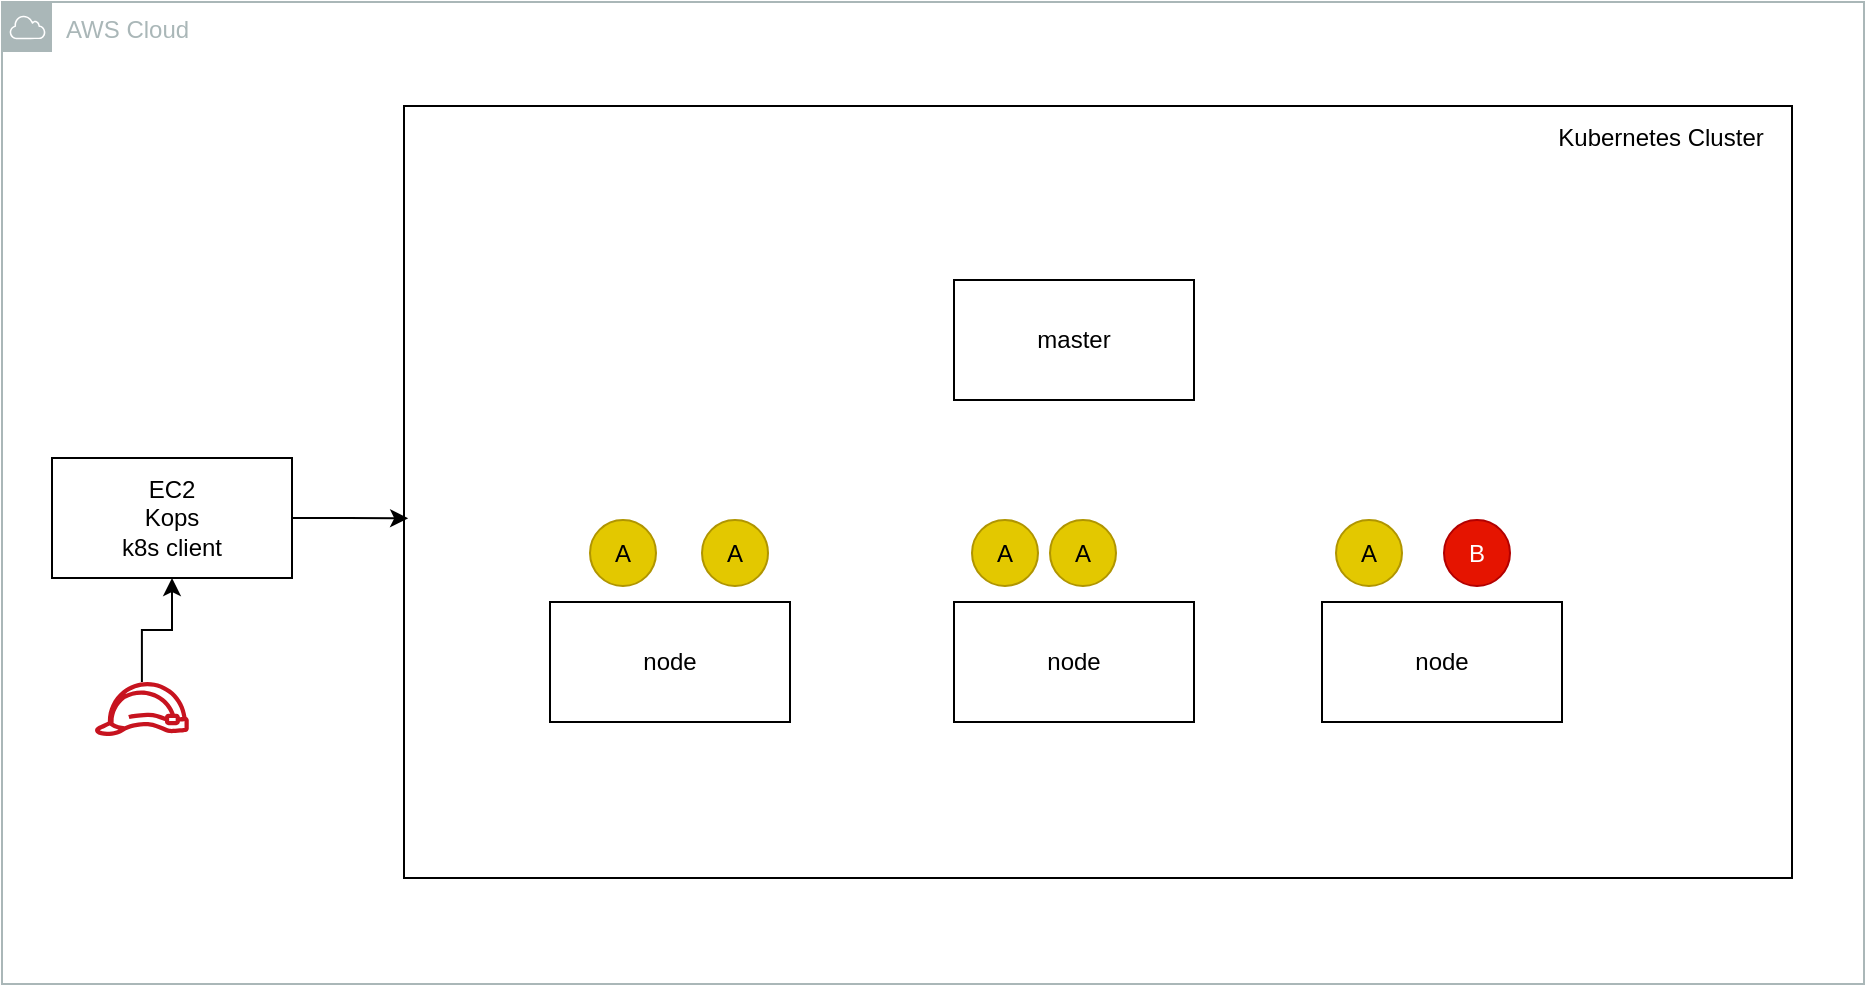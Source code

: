 <mxfile version="14.7.6" type="device"><diagram id="gcpNr63MuIm_iZaUWFVH" name="Page-1"><mxGraphModel dx="1586" dy="519" grid="0" gridSize="10" guides="1" tooltips="1" connect="1" arrows="1" fold="1" page="0" pageScale="1" pageWidth="827" pageHeight="1169" math="0" shadow="0"><root><mxCell id="0"/><mxCell id="1" parent="0"/><mxCell id="PZxYCjxj30ZFym1RM6O6-15" value="AWS Cloud" style="outlineConnect=0;gradientColor=none;html=1;whiteSpace=wrap;fontSize=12;fontStyle=0;shape=mxgraph.aws4.group;grIcon=mxgraph.aws4.group_aws_cloud;strokeColor=#AAB7B8;fillColor=none;verticalAlign=top;align=left;spacingLeft=30;fontColor=#AAB7B8;dashed=0;" vertex="1" parent="1"><mxGeometry x="-61" y="34" width="931" height="491" as="geometry"/></mxCell><mxCell id="PZxYCjxj30ZFym1RM6O6-4" value="" style="rounded=0;whiteSpace=wrap;html=1;" vertex="1" parent="1"><mxGeometry x="140" y="86" width="694" height="386" as="geometry"/></mxCell><mxCell id="PZxYCjxj30ZFym1RM6O6-1" value="node" style="rounded=0;whiteSpace=wrap;html=1;" vertex="1" parent="1"><mxGeometry x="213" y="334" width="120" height="60" as="geometry"/></mxCell><mxCell id="PZxYCjxj30ZFym1RM6O6-2" value="node" style="rounded=0;whiteSpace=wrap;html=1;" vertex="1" parent="1"><mxGeometry x="599" y="334" width="120" height="60" as="geometry"/></mxCell><mxCell id="PZxYCjxj30ZFym1RM6O6-3" value="node" style="rounded=0;whiteSpace=wrap;html=1;" vertex="1" parent="1"><mxGeometry x="415" y="334" width="120" height="60" as="geometry"/></mxCell><mxCell id="PZxYCjxj30ZFym1RM6O6-5" value="master" style="rounded=0;whiteSpace=wrap;html=1;" vertex="1" parent="1"><mxGeometry x="415" y="173" width="120" height="60" as="geometry"/></mxCell><mxCell id="PZxYCjxj30ZFym1RM6O6-6" value="Kubernetes Cluster" style="text;html=1;align=center;verticalAlign=middle;resizable=0;points=[];autosize=1;strokeColor=none;" vertex="1" parent="1"><mxGeometry x="711" y="93" width="113" height="18" as="geometry"/></mxCell><mxCell id="PZxYCjxj30ZFym1RM6O6-7" value="A" style="ellipse;whiteSpace=wrap;html=1;aspect=fixed;fillColor=#e3c800;strokeColor=#B09500;fontColor=#000000;" vertex="1" parent="1"><mxGeometry x="233" y="293" width="33" height="33" as="geometry"/></mxCell><mxCell id="PZxYCjxj30ZFym1RM6O6-8" value="A" style="ellipse;whiteSpace=wrap;html=1;aspect=fixed;fillColor=#e3c800;strokeColor=#B09500;fontColor=#000000;" vertex="1" parent="1"><mxGeometry x="289" y="293" width="33" height="33" as="geometry"/></mxCell><mxCell id="PZxYCjxj30ZFym1RM6O6-9" value="A" style="ellipse;whiteSpace=wrap;html=1;aspect=fixed;fillColor=#e3c800;strokeColor=#B09500;fontColor=#000000;" vertex="1" parent="1"><mxGeometry x="424" y="293" width="33" height="33" as="geometry"/></mxCell><mxCell id="PZxYCjxj30ZFym1RM6O6-10" value="A" style="ellipse;whiteSpace=wrap;html=1;aspect=fixed;fillColor=#e3c800;strokeColor=#B09500;fontColor=#000000;" vertex="1" parent="1"><mxGeometry x="463" y="293" width="33" height="33" as="geometry"/></mxCell><mxCell id="PZxYCjxj30ZFym1RM6O6-11" value="A" style="ellipse;whiteSpace=wrap;html=1;aspect=fixed;fillColor=#e3c800;strokeColor=#B09500;fontColor=#000000;" vertex="1" parent="1"><mxGeometry x="606" y="293" width="33" height="33" as="geometry"/></mxCell><mxCell id="PZxYCjxj30ZFym1RM6O6-12" value="B" style="ellipse;whiteSpace=wrap;html=1;aspect=fixed;fillColor=#e51400;strokeColor=#B20000;fontColor=#ffffff;" vertex="1" parent="1"><mxGeometry x="660" y="293" width="33" height="33" as="geometry"/></mxCell><mxCell id="PZxYCjxj30ZFym1RM6O6-16" style="edgeStyle=orthogonalEdgeStyle;rounded=0;orthogonalLoop=1;jettySize=auto;html=1;entryX=0.003;entryY=0.534;entryDx=0;entryDy=0;entryPerimeter=0;" edge="1" parent="1" source="PZxYCjxj30ZFym1RM6O6-14" target="PZxYCjxj30ZFym1RM6O6-4"><mxGeometry relative="1" as="geometry"/></mxCell><mxCell id="PZxYCjxj30ZFym1RM6O6-14" value="EC2&lt;br&gt;Kops&lt;br&gt;k8s client" style="rounded=0;whiteSpace=wrap;html=1;" vertex="1" parent="1"><mxGeometry x="-36" y="262" width="120" height="60" as="geometry"/></mxCell><mxCell id="PZxYCjxj30ZFym1RM6O6-18" style="edgeStyle=orthogonalEdgeStyle;rounded=0;orthogonalLoop=1;jettySize=auto;html=1;entryX=0.5;entryY=1;entryDx=0;entryDy=0;" edge="1" parent="1" source="PZxYCjxj30ZFym1RM6O6-17" target="PZxYCjxj30ZFym1RM6O6-14"><mxGeometry relative="1" as="geometry"/></mxCell><mxCell id="PZxYCjxj30ZFym1RM6O6-17" value="" style="outlineConnect=0;fontColor=#232F3E;gradientColor=none;fillColor=#C7131F;strokeColor=none;dashed=0;verticalLabelPosition=bottom;verticalAlign=top;align=center;html=1;fontSize=12;fontStyle=0;aspect=fixed;pointerEvents=1;shape=mxgraph.aws4.role;" vertex="1" parent="1"><mxGeometry x="-15" y="374" width="47.86" height="27" as="geometry"/></mxCell></root></mxGraphModel></diagram></mxfile>